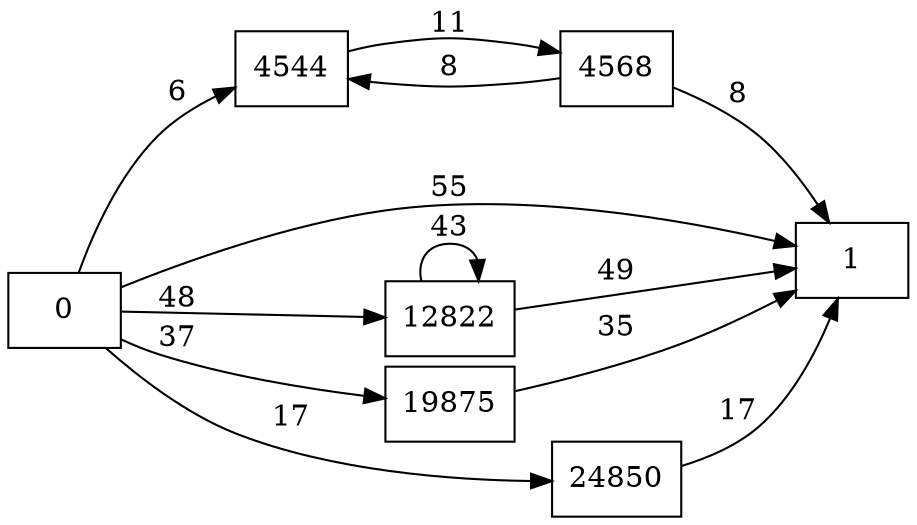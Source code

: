 digraph {
	graph [rankdir=LR]
	node [shape=rectangle]
	4544 -> 4568 [label=11]
	4568 -> 4544 [label=8]
	4568 -> 1 [label=8]
	12822 -> 12822 [label=43]
	12822 -> 1 [label=49]
	19875 -> 1 [label=35]
	24850 -> 1 [label=17]
	0 -> 4544 [label=6]
	0 -> 1 [label=55]
	0 -> 12822 [label=48]
	0 -> 19875 [label=37]
	0 -> 24850 [label=17]
}
